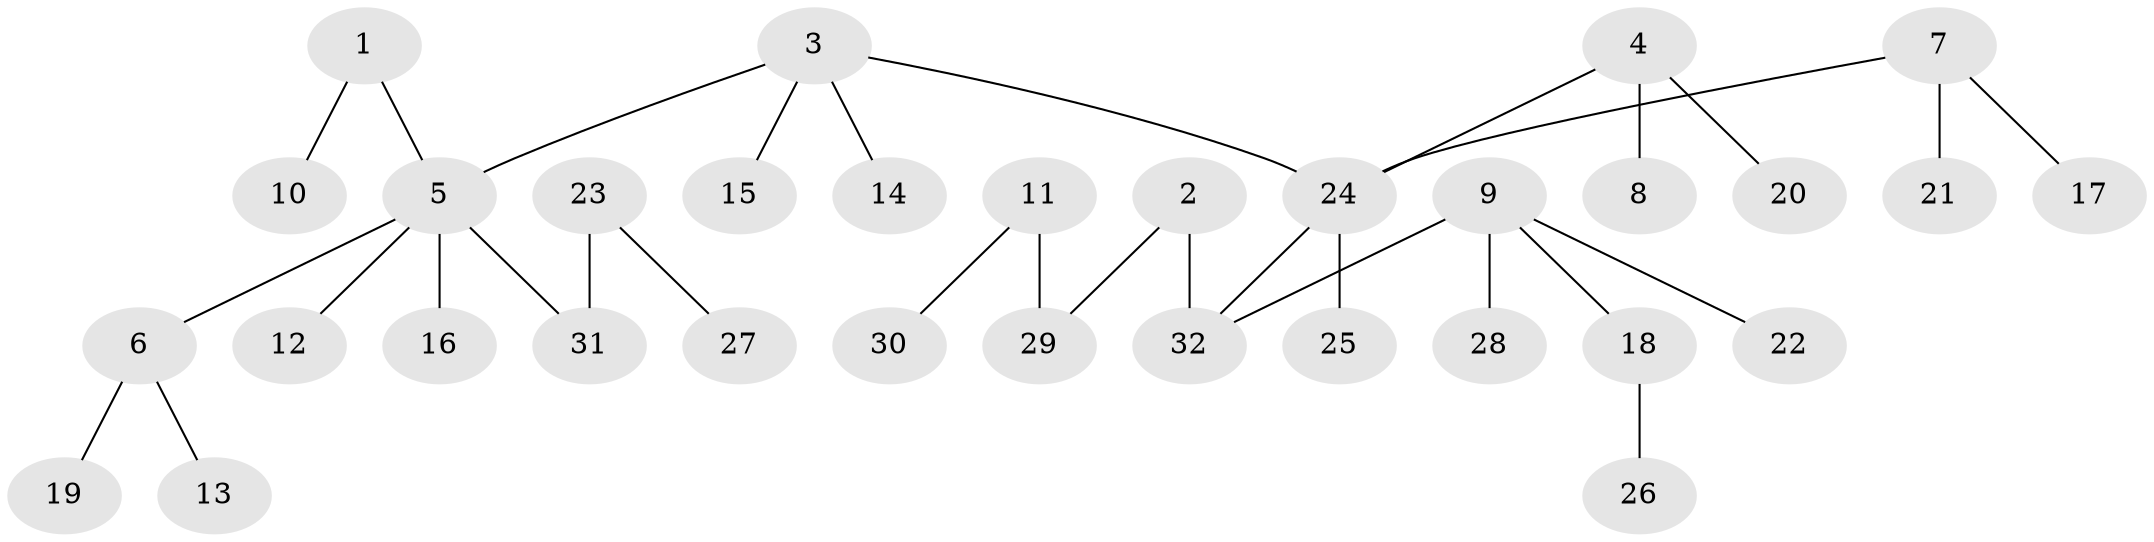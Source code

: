 // original degree distribution, {7: 0.031746031746031744, 3: 0.12698412698412698, 5: 0.031746031746031744, 2: 0.25396825396825395, 1: 0.5079365079365079, 4: 0.047619047619047616}
// Generated by graph-tools (version 1.1) at 2025/02/03/09/25 03:02:21]
// undirected, 32 vertices, 31 edges
graph export_dot {
graph [start="1"]
  node [color=gray90,style=filled];
  1;
  2;
  3;
  4;
  5;
  6;
  7;
  8;
  9;
  10;
  11;
  12;
  13;
  14;
  15;
  16;
  17;
  18;
  19;
  20;
  21;
  22;
  23;
  24;
  25;
  26;
  27;
  28;
  29;
  30;
  31;
  32;
  1 -- 5 [weight=1.0];
  1 -- 10 [weight=1.0];
  2 -- 29 [weight=1.0];
  2 -- 32 [weight=1.0];
  3 -- 5 [weight=1.0];
  3 -- 14 [weight=1.0];
  3 -- 15 [weight=1.0];
  3 -- 24 [weight=1.0];
  4 -- 8 [weight=1.0];
  4 -- 20 [weight=1.0];
  4 -- 24 [weight=1.0];
  5 -- 6 [weight=1.0];
  5 -- 12 [weight=1.0];
  5 -- 16 [weight=1.0];
  5 -- 31 [weight=1.0];
  6 -- 13 [weight=1.0];
  6 -- 19 [weight=1.0];
  7 -- 17 [weight=1.0];
  7 -- 21 [weight=1.0];
  7 -- 24 [weight=1.0];
  9 -- 18 [weight=1.0];
  9 -- 22 [weight=1.0];
  9 -- 28 [weight=1.0];
  9 -- 32 [weight=1.0];
  11 -- 29 [weight=1.0];
  11 -- 30 [weight=1.0];
  18 -- 26 [weight=1.0];
  23 -- 27 [weight=1.0];
  23 -- 31 [weight=1.0];
  24 -- 25 [weight=1.0];
  24 -- 32 [weight=1.0];
}
